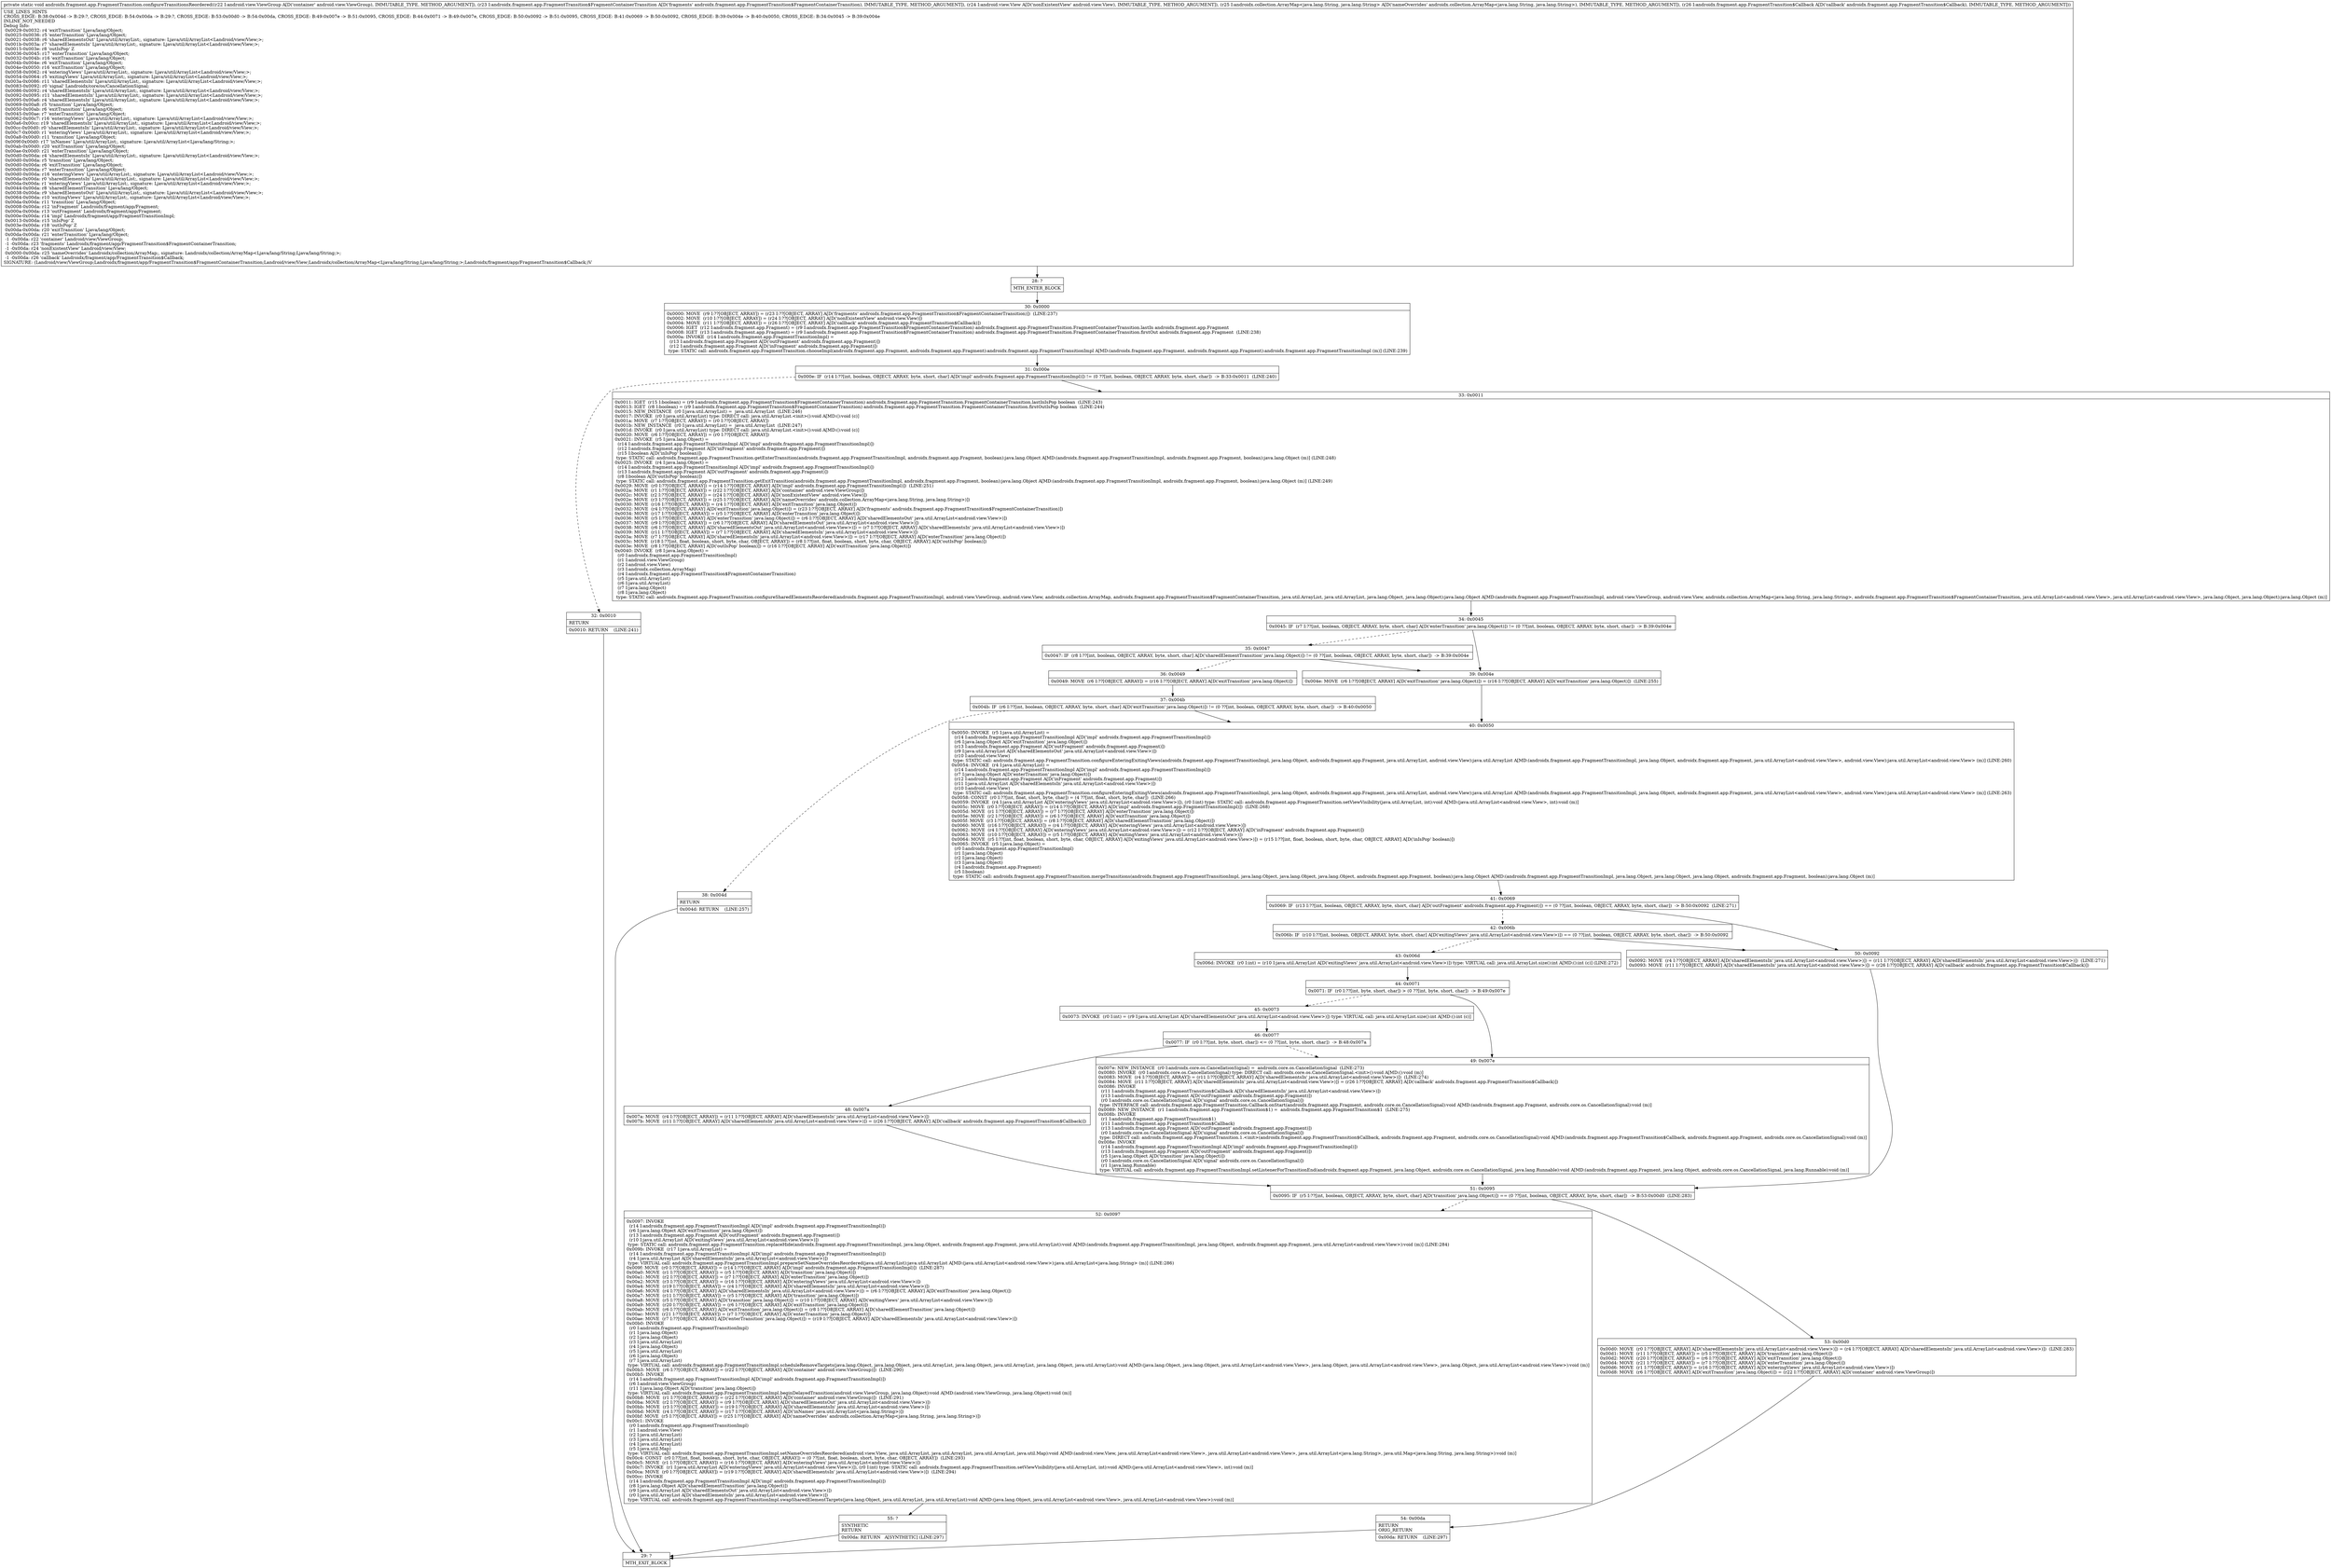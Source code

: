 digraph "CFG forandroidx.fragment.app.FragmentTransition.configureTransitionsReordered(Landroid\/view\/ViewGroup;Landroidx\/fragment\/app\/FragmentTransition$FragmentContainerTransition;Landroid\/view\/View;Landroidx\/collection\/ArrayMap;Landroidx\/fragment\/app\/FragmentTransition$Callback;)V" {
Node_28 [shape=record,label="{28\:\ ?|MTH_ENTER_BLOCK\l}"];
Node_30 [shape=record,label="{30\:\ 0x0000|0x0000: MOVE  (r9 I:??[OBJECT, ARRAY]) = (r23 I:??[OBJECT, ARRAY] A[D('fragments' androidx.fragment.app.FragmentTransition$FragmentContainerTransition)])  (LINE:237)\l0x0002: MOVE  (r10 I:??[OBJECT, ARRAY]) = (r24 I:??[OBJECT, ARRAY] A[D('nonExistentView' android.view.View)]) \l0x0004: MOVE  (r11 I:??[OBJECT, ARRAY]) = (r26 I:??[OBJECT, ARRAY] A[D('callback' androidx.fragment.app.FragmentTransition$Callback)]) \l0x0006: IGET  (r12 I:androidx.fragment.app.Fragment) = (r9 I:androidx.fragment.app.FragmentTransition$FragmentContainerTransition) androidx.fragment.app.FragmentTransition.FragmentContainerTransition.lastIn androidx.fragment.app.Fragment \l0x0008: IGET  (r13 I:androidx.fragment.app.Fragment) = (r9 I:androidx.fragment.app.FragmentTransition$FragmentContainerTransition) androidx.fragment.app.FragmentTransition.FragmentContainerTransition.firstOut androidx.fragment.app.Fragment  (LINE:238)\l0x000a: INVOKE  (r14 I:androidx.fragment.app.FragmentTransitionImpl) = \l  (r13 I:androidx.fragment.app.Fragment A[D('outFragment' androidx.fragment.app.Fragment)])\l  (r12 I:androidx.fragment.app.Fragment A[D('inFragment' androidx.fragment.app.Fragment)])\l type: STATIC call: androidx.fragment.app.FragmentTransition.chooseImpl(androidx.fragment.app.Fragment, androidx.fragment.app.Fragment):androidx.fragment.app.FragmentTransitionImpl A[MD:(androidx.fragment.app.Fragment, androidx.fragment.app.Fragment):androidx.fragment.app.FragmentTransitionImpl (m)] (LINE:239)\l}"];
Node_31 [shape=record,label="{31\:\ 0x000e|0x000e: IF  (r14 I:??[int, boolean, OBJECT, ARRAY, byte, short, char] A[D('impl' androidx.fragment.app.FragmentTransitionImpl)]) != (0 ??[int, boolean, OBJECT, ARRAY, byte, short, char])  \-\> B:33:0x0011  (LINE:240)\l}"];
Node_32 [shape=record,label="{32\:\ 0x0010|RETURN\l|0x0010: RETURN    (LINE:241)\l}"];
Node_29 [shape=record,label="{29\:\ ?|MTH_EXIT_BLOCK\l}"];
Node_33 [shape=record,label="{33\:\ 0x0011|0x0011: IGET  (r15 I:boolean) = (r9 I:androidx.fragment.app.FragmentTransition$FragmentContainerTransition) androidx.fragment.app.FragmentTransition.FragmentContainerTransition.lastInIsPop boolean  (LINE:243)\l0x0013: IGET  (r8 I:boolean) = (r9 I:androidx.fragment.app.FragmentTransition$FragmentContainerTransition) androidx.fragment.app.FragmentTransition.FragmentContainerTransition.firstOutIsPop boolean  (LINE:244)\l0x0015: NEW_INSTANCE  (r0 I:java.util.ArrayList) =  java.util.ArrayList  (LINE:246)\l0x0017: INVOKE  (r0 I:java.util.ArrayList) type: DIRECT call: java.util.ArrayList.\<init\>():void A[MD:():void (c)]\l0x001a: MOVE  (r7 I:??[OBJECT, ARRAY]) = (r0 I:??[OBJECT, ARRAY]) \l0x001b: NEW_INSTANCE  (r0 I:java.util.ArrayList) =  java.util.ArrayList  (LINE:247)\l0x001d: INVOKE  (r0 I:java.util.ArrayList) type: DIRECT call: java.util.ArrayList.\<init\>():void A[MD:():void (c)]\l0x0020: MOVE  (r6 I:??[OBJECT, ARRAY]) = (r0 I:??[OBJECT, ARRAY]) \l0x0021: INVOKE  (r5 I:java.lang.Object) = \l  (r14 I:androidx.fragment.app.FragmentTransitionImpl A[D('impl' androidx.fragment.app.FragmentTransitionImpl)])\l  (r12 I:androidx.fragment.app.Fragment A[D('inFragment' androidx.fragment.app.Fragment)])\l  (r15 I:boolean A[D('inIsPop' boolean)])\l type: STATIC call: androidx.fragment.app.FragmentTransition.getEnterTransition(androidx.fragment.app.FragmentTransitionImpl, androidx.fragment.app.Fragment, boolean):java.lang.Object A[MD:(androidx.fragment.app.FragmentTransitionImpl, androidx.fragment.app.Fragment, boolean):java.lang.Object (m)] (LINE:248)\l0x0025: INVOKE  (r4 I:java.lang.Object) = \l  (r14 I:androidx.fragment.app.FragmentTransitionImpl A[D('impl' androidx.fragment.app.FragmentTransitionImpl)])\l  (r13 I:androidx.fragment.app.Fragment A[D('outFragment' androidx.fragment.app.Fragment)])\l  (r8 I:boolean A[D('outIsPop' boolean)])\l type: STATIC call: androidx.fragment.app.FragmentTransition.getExitTransition(androidx.fragment.app.FragmentTransitionImpl, androidx.fragment.app.Fragment, boolean):java.lang.Object A[MD:(androidx.fragment.app.FragmentTransitionImpl, androidx.fragment.app.Fragment, boolean):java.lang.Object (m)] (LINE:249)\l0x0029: MOVE  (r0 I:??[OBJECT, ARRAY]) = (r14 I:??[OBJECT, ARRAY] A[D('impl' androidx.fragment.app.FragmentTransitionImpl)])  (LINE:251)\l0x002a: MOVE  (r1 I:??[OBJECT, ARRAY]) = (r22 I:??[OBJECT, ARRAY] A[D('container' android.view.ViewGroup)]) \l0x002c: MOVE  (r2 I:??[OBJECT, ARRAY]) = (r24 I:??[OBJECT, ARRAY] A[D('nonExistentView' android.view.View)]) \l0x002e: MOVE  (r3 I:??[OBJECT, ARRAY]) = (r25 I:??[OBJECT, ARRAY] A[D('nameOverrides' androidx.collection.ArrayMap\<java.lang.String, java.lang.String\>)]) \l0x0030: MOVE  (r16 I:??[OBJECT, ARRAY]) = (r4 I:??[OBJECT, ARRAY] A[D('exitTransition' java.lang.Object)]) \l0x0032: MOVE  (r4 I:??[OBJECT, ARRAY] A[D('exitTransition' java.lang.Object)]) = (r23 I:??[OBJECT, ARRAY] A[D('fragments' androidx.fragment.app.FragmentTransition$FragmentContainerTransition)]) \l0x0034: MOVE  (r17 I:??[OBJECT, ARRAY]) = (r5 I:??[OBJECT, ARRAY] A[D('enterTransition' java.lang.Object)]) \l0x0036: MOVE  (r5 I:??[OBJECT, ARRAY] A[D('enterTransition' java.lang.Object)]) = (r6 I:??[OBJECT, ARRAY] A[D('sharedElementsOut' java.util.ArrayList\<android.view.View\>)]) \l0x0037: MOVE  (r9 I:??[OBJECT, ARRAY]) = (r6 I:??[OBJECT, ARRAY] A[D('sharedElementsOut' java.util.ArrayList\<android.view.View\>)]) \l0x0038: MOVE  (r6 I:??[OBJECT, ARRAY] A[D('sharedElementsOut' java.util.ArrayList\<android.view.View\>)]) = (r7 I:??[OBJECT, ARRAY] A[D('sharedElementsIn' java.util.ArrayList\<android.view.View\>)]) \l0x0039: MOVE  (r11 I:??[OBJECT, ARRAY]) = (r7 I:??[OBJECT, ARRAY] A[D('sharedElementsIn' java.util.ArrayList\<android.view.View\>)]) \l0x003a: MOVE  (r7 I:??[OBJECT, ARRAY] A[D('sharedElementsIn' java.util.ArrayList\<android.view.View\>)]) = (r17 I:??[OBJECT, ARRAY] A[D('enterTransition' java.lang.Object)]) \l0x003c: MOVE  (r18 I:??[int, float, boolean, short, byte, char, OBJECT, ARRAY]) = (r8 I:??[int, float, boolean, short, byte, char, OBJECT, ARRAY] A[D('outIsPop' boolean)]) \l0x003e: MOVE  (r8 I:??[OBJECT, ARRAY] A[D('outIsPop' boolean)]) = (r16 I:??[OBJECT, ARRAY] A[D('exitTransition' java.lang.Object)]) \l0x0040: INVOKE  (r8 I:java.lang.Object) = \l  (r0 I:androidx.fragment.app.FragmentTransitionImpl)\l  (r1 I:android.view.ViewGroup)\l  (r2 I:android.view.View)\l  (r3 I:androidx.collection.ArrayMap)\l  (r4 I:androidx.fragment.app.FragmentTransition$FragmentContainerTransition)\l  (r5 I:java.util.ArrayList)\l  (r6 I:java.util.ArrayList)\l  (r7 I:java.lang.Object)\l  (r8 I:java.lang.Object)\l type: STATIC call: androidx.fragment.app.FragmentTransition.configureSharedElementsReordered(androidx.fragment.app.FragmentTransitionImpl, android.view.ViewGroup, android.view.View, androidx.collection.ArrayMap, androidx.fragment.app.FragmentTransition$FragmentContainerTransition, java.util.ArrayList, java.util.ArrayList, java.lang.Object, java.lang.Object):java.lang.Object A[MD:(androidx.fragment.app.FragmentTransitionImpl, android.view.ViewGroup, android.view.View, androidx.collection.ArrayMap\<java.lang.String, java.lang.String\>, androidx.fragment.app.FragmentTransition$FragmentContainerTransition, java.util.ArrayList\<android.view.View\>, java.util.ArrayList\<android.view.View\>, java.lang.Object, java.lang.Object):java.lang.Object (m)]\l}"];
Node_34 [shape=record,label="{34\:\ 0x0045|0x0045: IF  (r7 I:??[int, boolean, OBJECT, ARRAY, byte, short, char] A[D('enterTransition' java.lang.Object)]) != (0 ??[int, boolean, OBJECT, ARRAY, byte, short, char])  \-\> B:39:0x004e \l}"];
Node_35 [shape=record,label="{35\:\ 0x0047|0x0047: IF  (r8 I:??[int, boolean, OBJECT, ARRAY, byte, short, char] A[D('sharedElementTransition' java.lang.Object)]) != (0 ??[int, boolean, OBJECT, ARRAY, byte, short, char])  \-\> B:39:0x004e \l}"];
Node_36 [shape=record,label="{36\:\ 0x0049|0x0049: MOVE  (r6 I:??[OBJECT, ARRAY]) = (r16 I:??[OBJECT, ARRAY] A[D('exitTransition' java.lang.Object)]) \l}"];
Node_37 [shape=record,label="{37\:\ 0x004b|0x004b: IF  (r6 I:??[int, boolean, OBJECT, ARRAY, byte, short, char] A[D('exitTransition' java.lang.Object)]) != (0 ??[int, boolean, OBJECT, ARRAY, byte, short, char])  \-\> B:40:0x0050 \l}"];
Node_38 [shape=record,label="{38\:\ 0x004d|RETURN\l|0x004d: RETURN    (LINE:257)\l}"];
Node_40 [shape=record,label="{40\:\ 0x0050|0x0050: INVOKE  (r5 I:java.util.ArrayList) = \l  (r14 I:androidx.fragment.app.FragmentTransitionImpl A[D('impl' androidx.fragment.app.FragmentTransitionImpl)])\l  (r6 I:java.lang.Object A[D('exitTransition' java.lang.Object)])\l  (r13 I:androidx.fragment.app.Fragment A[D('outFragment' androidx.fragment.app.Fragment)])\l  (r9 I:java.util.ArrayList A[D('sharedElementsOut' java.util.ArrayList\<android.view.View\>)])\l  (r10 I:android.view.View)\l type: STATIC call: androidx.fragment.app.FragmentTransition.configureEnteringExitingViews(androidx.fragment.app.FragmentTransitionImpl, java.lang.Object, androidx.fragment.app.Fragment, java.util.ArrayList, android.view.View):java.util.ArrayList A[MD:(androidx.fragment.app.FragmentTransitionImpl, java.lang.Object, androidx.fragment.app.Fragment, java.util.ArrayList\<android.view.View\>, android.view.View):java.util.ArrayList\<android.view.View\> (m)] (LINE:260)\l0x0054: INVOKE  (r4 I:java.util.ArrayList) = \l  (r14 I:androidx.fragment.app.FragmentTransitionImpl A[D('impl' androidx.fragment.app.FragmentTransitionImpl)])\l  (r7 I:java.lang.Object A[D('enterTransition' java.lang.Object)])\l  (r12 I:androidx.fragment.app.Fragment A[D('inFragment' androidx.fragment.app.Fragment)])\l  (r11 I:java.util.ArrayList A[D('sharedElementsIn' java.util.ArrayList\<android.view.View\>)])\l  (r10 I:android.view.View)\l type: STATIC call: androidx.fragment.app.FragmentTransition.configureEnteringExitingViews(androidx.fragment.app.FragmentTransitionImpl, java.lang.Object, androidx.fragment.app.Fragment, java.util.ArrayList, android.view.View):java.util.ArrayList A[MD:(androidx.fragment.app.FragmentTransitionImpl, java.lang.Object, androidx.fragment.app.Fragment, java.util.ArrayList\<android.view.View\>, android.view.View):java.util.ArrayList\<android.view.View\> (m)] (LINE:263)\l0x0058: CONST  (r0 I:??[int, float, short, byte, char]) = (4 ??[int, float, short, byte, char])  (LINE:266)\l0x0059: INVOKE  (r4 I:java.util.ArrayList A[D('enteringViews' java.util.ArrayList\<android.view.View\>)]), (r0 I:int) type: STATIC call: androidx.fragment.app.FragmentTransition.setViewVisibility(java.util.ArrayList, int):void A[MD:(java.util.ArrayList\<android.view.View\>, int):void (m)]\l0x005c: MOVE  (r0 I:??[OBJECT, ARRAY]) = (r14 I:??[OBJECT, ARRAY] A[D('impl' androidx.fragment.app.FragmentTransitionImpl)])  (LINE:268)\l0x005d: MOVE  (r1 I:??[OBJECT, ARRAY]) = (r7 I:??[OBJECT, ARRAY] A[D('enterTransition' java.lang.Object)]) \l0x005e: MOVE  (r2 I:??[OBJECT, ARRAY]) = (r6 I:??[OBJECT, ARRAY] A[D('exitTransition' java.lang.Object)]) \l0x005f: MOVE  (r3 I:??[OBJECT, ARRAY]) = (r8 I:??[OBJECT, ARRAY] A[D('sharedElementTransition' java.lang.Object)]) \l0x0060: MOVE  (r16 I:??[OBJECT, ARRAY]) = (r4 I:??[OBJECT, ARRAY] A[D('enteringViews' java.util.ArrayList\<android.view.View\>)]) \l0x0062: MOVE  (r4 I:??[OBJECT, ARRAY] A[D('enteringViews' java.util.ArrayList\<android.view.View\>)]) = (r12 I:??[OBJECT, ARRAY] A[D('inFragment' androidx.fragment.app.Fragment)]) \l0x0063: MOVE  (r10 I:??[OBJECT, ARRAY]) = (r5 I:??[OBJECT, ARRAY] A[D('exitingViews' java.util.ArrayList\<android.view.View\>)]) \l0x0064: MOVE  (r5 I:??[int, float, boolean, short, byte, char, OBJECT, ARRAY] A[D('exitingViews' java.util.ArrayList\<android.view.View\>)]) = (r15 I:??[int, float, boolean, short, byte, char, OBJECT, ARRAY] A[D('inIsPop' boolean)]) \l0x0065: INVOKE  (r5 I:java.lang.Object) = \l  (r0 I:androidx.fragment.app.FragmentTransitionImpl)\l  (r1 I:java.lang.Object)\l  (r2 I:java.lang.Object)\l  (r3 I:java.lang.Object)\l  (r4 I:androidx.fragment.app.Fragment)\l  (r5 I:boolean)\l type: STATIC call: androidx.fragment.app.FragmentTransition.mergeTransitions(androidx.fragment.app.FragmentTransitionImpl, java.lang.Object, java.lang.Object, java.lang.Object, androidx.fragment.app.Fragment, boolean):java.lang.Object A[MD:(androidx.fragment.app.FragmentTransitionImpl, java.lang.Object, java.lang.Object, java.lang.Object, androidx.fragment.app.Fragment, boolean):java.lang.Object (m)]\l}"];
Node_41 [shape=record,label="{41\:\ 0x0069|0x0069: IF  (r13 I:??[int, boolean, OBJECT, ARRAY, byte, short, char] A[D('outFragment' androidx.fragment.app.Fragment)]) == (0 ??[int, boolean, OBJECT, ARRAY, byte, short, char])  \-\> B:50:0x0092  (LINE:271)\l}"];
Node_42 [shape=record,label="{42\:\ 0x006b|0x006b: IF  (r10 I:??[int, boolean, OBJECT, ARRAY, byte, short, char] A[D('exitingViews' java.util.ArrayList\<android.view.View\>)]) == (0 ??[int, boolean, OBJECT, ARRAY, byte, short, char])  \-\> B:50:0x0092 \l}"];
Node_43 [shape=record,label="{43\:\ 0x006d|0x006d: INVOKE  (r0 I:int) = (r10 I:java.util.ArrayList A[D('exitingViews' java.util.ArrayList\<android.view.View\>)]) type: VIRTUAL call: java.util.ArrayList.size():int A[MD:():int (c)] (LINE:272)\l}"];
Node_44 [shape=record,label="{44\:\ 0x0071|0x0071: IF  (r0 I:??[int, byte, short, char]) \> (0 ??[int, byte, short, char])  \-\> B:49:0x007e \l}"];
Node_45 [shape=record,label="{45\:\ 0x0073|0x0073: INVOKE  (r0 I:int) = (r9 I:java.util.ArrayList A[D('sharedElementsOut' java.util.ArrayList\<android.view.View\>)]) type: VIRTUAL call: java.util.ArrayList.size():int A[MD:():int (c)]\l}"];
Node_46 [shape=record,label="{46\:\ 0x0077|0x0077: IF  (r0 I:??[int, byte, short, char]) \<= (0 ??[int, byte, short, char])  \-\> B:48:0x007a \l}"];
Node_48 [shape=record,label="{48\:\ 0x007a|0x007a: MOVE  (r4 I:??[OBJECT, ARRAY]) = (r11 I:??[OBJECT, ARRAY] A[D('sharedElementsIn' java.util.ArrayList\<android.view.View\>)]) \l0x007b: MOVE  (r11 I:??[OBJECT, ARRAY] A[D('sharedElementsIn' java.util.ArrayList\<android.view.View\>)]) = (r26 I:??[OBJECT, ARRAY] A[D('callback' androidx.fragment.app.FragmentTransition$Callback)]) \l}"];
Node_51 [shape=record,label="{51\:\ 0x0095|0x0095: IF  (r5 I:??[int, boolean, OBJECT, ARRAY, byte, short, char] A[D('transition' java.lang.Object)]) == (0 ??[int, boolean, OBJECT, ARRAY, byte, short, char])  \-\> B:53:0x00d0  (LINE:283)\l}"];
Node_52 [shape=record,label="{52\:\ 0x0097|0x0097: INVOKE  \l  (r14 I:androidx.fragment.app.FragmentTransitionImpl A[D('impl' androidx.fragment.app.FragmentTransitionImpl)])\l  (r6 I:java.lang.Object A[D('exitTransition' java.lang.Object)])\l  (r13 I:androidx.fragment.app.Fragment A[D('outFragment' androidx.fragment.app.Fragment)])\l  (r10 I:java.util.ArrayList A[D('exitingViews' java.util.ArrayList\<android.view.View\>)])\l type: STATIC call: androidx.fragment.app.FragmentTransition.replaceHide(androidx.fragment.app.FragmentTransitionImpl, java.lang.Object, androidx.fragment.app.Fragment, java.util.ArrayList):void A[MD:(androidx.fragment.app.FragmentTransitionImpl, java.lang.Object, androidx.fragment.app.Fragment, java.util.ArrayList\<android.view.View\>):void (m)] (LINE:284)\l0x009b: INVOKE  (r17 I:java.util.ArrayList) = \l  (r14 I:androidx.fragment.app.FragmentTransitionImpl A[D('impl' androidx.fragment.app.FragmentTransitionImpl)])\l  (r4 I:java.util.ArrayList A[D('sharedElementsIn' java.util.ArrayList\<android.view.View\>)])\l type: VIRTUAL call: androidx.fragment.app.FragmentTransitionImpl.prepareSetNameOverridesReordered(java.util.ArrayList):java.util.ArrayList A[MD:(java.util.ArrayList\<android.view.View\>):java.util.ArrayList\<java.lang.String\> (m)] (LINE:286)\l0x009f: MOVE  (r0 I:??[OBJECT, ARRAY]) = (r14 I:??[OBJECT, ARRAY] A[D('impl' androidx.fragment.app.FragmentTransitionImpl)])  (LINE:287)\l0x00a0: MOVE  (r1 I:??[OBJECT, ARRAY]) = (r5 I:??[OBJECT, ARRAY] A[D('transition' java.lang.Object)]) \l0x00a1: MOVE  (r2 I:??[OBJECT, ARRAY]) = (r7 I:??[OBJECT, ARRAY] A[D('enterTransition' java.lang.Object)]) \l0x00a2: MOVE  (r3 I:??[OBJECT, ARRAY]) = (r16 I:??[OBJECT, ARRAY] A[D('enteringViews' java.util.ArrayList\<android.view.View\>)]) \l0x00a4: MOVE  (r19 I:??[OBJECT, ARRAY]) = (r4 I:??[OBJECT, ARRAY] A[D('sharedElementsIn' java.util.ArrayList\<android.view.View\>)]) \l0x00a6: MOVE  (r4 I:??[OBJECT, ARRAY] A[D('sharedElementsIn' java.util.ArrayList\<android.view.View\>)]) = (r6 I:??[OBJECT, ARRAY] A[D('exitTransition' java.lang.Object)]) \l0x00a7: MOVE  (r11 I:??[OBJECT, ARRAY]) = (r5 I:??[OBJECT, ARRAY] A[D('transition' java.lang.Object)]) \l0x00a8: MOVE  (r5 I:??[OBJECT, ARRAY] A[D('transition' java.lang.Object)]) = (r10 I:??[OBJECT, ARRAY] A[D('exitingViews' java.util.ArrayList\<android.view.View\>)]) \l0x00a9: MOVE  (r20 I:??[OBJECT, ARRAY]) = (r6 I:??[OBJECT, ARRAY] A[D('exitTransition' java.lang.Object)]) \l0x00ab: MOVE  (r6 I:??[OBJECT, ARRAY] A[D('exitTransition' java.lang.Object)]) = (r8 I:??[OBJECT, ARRAY] A[D('sharedElementTransition' java.lang.Object)]) \l0x00ac: MOVE  (r21 I:??[OBJECT, ARRAY]) = (r7 I:??[OBJECT, ARRAY] A[D('enterTransition' java.lang.Object)]) \l0x00ae: MOVE  (r7 I:??[OBJECT, ARRAY] A[D('enterTransition' java.lang.Object)]) = (r19 I:??[OBJECT, ARRAY] A[D('sharedElementsIn' java.util.ArrayList\<android.view.View\>)]) \l0x00b0: INVOKE  \l  (r0 I:androidx.fragment.app.FragmentTransitionImpl)\l  (r1 I:java.lang.Object)\l  (r2 I:java.lang.Object)\l  (r3 I:java.util.ArrayList)\l  (r4 I:java.lang.Object)\l  (r5 I:java.util.ArrayList)\l  (r6 I:java.lang.Object)\l  (r7 I:java.util.ArrayList)\l type: VIRTUAL call: androidx.fragment.app.FragmentTransitionImpl.scheduleRemoveTargets(java.lang.Object, java.lang.Object, java.util.ArrayList, java.lang.Object, java.util.ArrayList, java.lang.Object, java.util.ArrayList):void A[MD:(java.lang.Object, java.lang.Object, java.util.ArrayList\<android.view.View\>, java.lang.Object, java.util.ArrayList\<android.view.View\>, java.lang.Object, java.util.ArrayList\<android.view.View\>):void (m)]\l0x00b3: MOVE  (r6 I:??[OBJECT, ARRAY]) = (r22 I:??[OBJECT, ARRAY] A[D('container' android.view.ViewGroup)])  (LINE:290)\l0x00b5: INVOKE  \l  (r14 I:androidx.fragment.app.FragmentTransitionImpl A[D('impl' androidx.fragment.app.FragmentTransitionImpl)])\l  (r6 I:android.view.ViewGroup)\l  (r11 I:java.lang.Object A[D('transition' java.lang.Object)])\l type: VIRTUAL call: androidx.fragment.app.FragmentTransitionImpl.beginDelayedTransition(android.view.ViewGroup, java.lang.Object):void A[MD:(android.view.ViewGroup, java.lang.Object):void (m)]\l0x00b8: MOVE  (r1 I:??[OBJECT, ARRAY]) = (r22 I:??[OBJECT, ARRAY] A[D('container' android.view.ViewGroup)])  (LINE:291)\l0x00ba: MOVE  (r2 I:??[OBJECT, ARRAY]) = (r9 I:??[OBJECT, ARRAY] A[D('sharedElementsOut' java.util.ArrayList\<android.view.View\>)]) \l0x00bb: MOVE  (r3 I:??[OBJECT, ARRAY]) = (r19 I:??[OBJECT, ARRAY] A[D('sharedElementsIn' java.util.ArrayList\<android.view.View\>)]) \l0x00bd: MOVE  (r4 I:??[OBJECT, ARRAY]) = (r17 I:??[OBJECT, ARRAY] A[D('inNames' java.util.ArrayList\<java.lang.String\>)]) \l0x00bf: MOVE  (r5 I:??[OBJECT, ARRAY]) = (r25 I:??[OBJECT, ARRAY] A[D('nameOverrides' androidx.collection.ArrayMap\<java.lang.String, java.lang.String\>)]) \l0x00c1: INVOKE  \l  (r0 I:androidx.fragment.app.FragmentTransitionImpl)\l  (r1 I:android.view.View)\l  (r2 I:java.util.ArrayList)\l  (r3 I:java.util.ArrayList)\l  (r4 I:java.util.ArrayList)\l  (r5 I:java.util.Map)\l type: VIRTUAL call: androidx.fragment.app.FragmentTransitionImpl.setNameOverridesReordered(android.view.View, java.util.ArrayList, java.util.ArrayList, java.util.ArrayList, java.util.Map):void A[MD:(android.view.View, java.util.ArrayList\<android.view.View\>, java.util.ArrayList\<android.view.View\>, java.util.ArrayList\<java.lang.String\>, java.util.Map\<java.lang.String, java.lang.String\>):void (m)]\l0x00c4: CONST  (r0 I:??[int, float, boolean, short, byte, char, OBJECT, ARRAY]) = (0 ??[int, float, boolean, short, byte, char, OBJECT, ARRAY])  (LINE:293)\l0x00c5: MOVE  (r1 I:??[OBJECT, ARRAY]) = (r16 I:??[OBJECT, ARRAY] A[D('enteringViews' java.util.ArrayList\<android.view.View\>)]) \l0x00c7: INVOKE  (r1 I:java.util.ArrayList A[D('enteringViews' java.util.ArrayList\<android.view.View\>)]), (r0 I:int) type: STATIC call: androidx.fragment.app.FragmentTransition.setViewVisibility(java.util.ArrayList, int):void A[MD:(java.util.ArrayList\<android.view.View\>, int):void (m)]\l0x00ca: MOVE  (r0 I:??[OBJECT, ARRAY]) = (r19 I:??[OBJECT, ARRAY] A[D('sharedElementsIn' java.util.ArrayList\<android.view.View\>)])  (LINE:294)\l0x00cc: INVOKE  \l  (r14 I:androidx.fragment.app.FragmentTransitionImpl A[D('impl' androidx.fragment.app.FragmentTransitionImpl)])\l  (r8 I:java.lang.Object A[D('sharedElementTransition' java.lang.Object)])\l  (r9 I:java.util.ArrayList A[D('sharedElementsOut' java.util.ArrayList\<android.view.View\>)])\l  (r0 I:java.util.ArrayList A[D('sharedElementsIn' java.util.ArrayList\<android.view.View\>)])\l type: VIRTUAL call: androidx.fragment.app.FragmentTransitionImpl.swapSharedElementTargets(java.lang.Object, java.util.ArrayList, java.util.ArrayList):void A[MD:(java.lang.Object, java.util.ArrayList\<android.view.View\>, java.util.ArrayList\<android.view.View\>):void (m)]\l}"];
Node_55 [shape=record,label="{55\:\ ?|SYNTHETIC\lRETURN\l|0x00da: RETURN   A[SYNTHETIC] (LINE:297)\l}"];
Node_53 [shape=record,label="{53\:\ 0x00d0|0x00d0: MOVE  (r0 I:??[OBJECT, ARRAY] A[D('sharedElementsIn' java.util.ArrayList\<android.view.View\>)]) = (r4 I:??[OBJECT, ARRAY] A[D('sharedElementsIn' java.util.ArrayList\<android.view.View\>)])  (LINE:283)\l0x00d1: MOVE  (r11 I:??[OBJECT, ARRAY]) = (r5 I:??[OBJECT, ARRAY] A[D('transition' java.lang.Object)]) \l0x00d2: MOVE  (r20 I:??[OBJECT, ARRAY]) = (r6 I:??[OBJECT, ARRAY] A[D('exitTransition' java.lang.Object)]) \l0x00d4: MOVE  (r21 I:??[OBJECT, ARRAY]) = (r7 I:??[OBJECT, ARRAY] A[D('enterTransition' java.lang.Object)]) \l0x00d6: MOVE  (r1 I:??[OBJECT, ARRAY]) = (r16 I:??[OBJECT, ARRAY] A[D('enteringViews' java.util.ArrayList\<android.view.View\>)]) \l0x00d8: MOVE  (r6 I:??[OBJECT, ARRAY] A[D('exitTransition' java.lang.Object)]) = (r22 I:??[OBJECT, ARRAY] A[D('container' android.view.ViewGroup)]) \l}"];
Node_54 [shape=record,label="{54\:\ 0x00da|RETURN\lORIG_RETURN\l|0x00da: RETURN    (LINE:297)\l}"];
Node_49 [shape=record,label="{49\:\ 0x007e|0x007e: NEW_INSTANCE  (r0 I:androidx.core.os.CancellationSignal) =  androidx.core.os.CancellationSignal  (LINE:273)\l0x0080: INVOKE  (r0 I:androidx.core.os.CancellationSignal) type: DIRECT call: androidx.core.os.CancellationSignal.\<init\>():void A[MD:():void (m)]\l0x0083: MOVE  (r4 I:??[OBJECT, ARRAY]) = (r11 I:??[OBJECT, ARRAY] A[D('sharedElementsIn' java.util.ArrayList\<android.view.View\>)])  (LINE:274)\l0x0084: MOVE  (r11 I:??[OBJECT, ARRAY] A[D('sharedElementsIn' java.util.ArrayList\<android.view.View\>)]) = (r26 I:??[OBJECT, ARRAY] A[D('callback' androidx.fragment.app.FragmentTransition$Callback)]) \l0x0086: INVOKE  \l  (r11 I:androidx.fragment.app.FragmentTransition$Callback A[D('sharedElementsIn' java.util.ArrayList\<android.view.View\>)])\l  (r13 I:androidx.fragment.app.Fragment A[D('outFragment' androidx.fragment.app.Fragment)])\l  (r0 I:androidx.core.os.CancellationSignal A[D('signal' androidx.core.os.CancellationSignal)])\l type: INTERFACE call: androidx.fragment.app.FragmentTransition.Callback.onStart(androidx.fragment.app.Fragment, androidx.core.os.CancellationSignal):void A[MD:(androidx.fragment.app.Fragment, androidx.core.os.CancellationSignal):void (m)]\l0x0089: NEW_INSTANCE  (r1 I:androidx.fragment.app.FragmentTransition$1) =  androidx.fragment.app.FragmentTransition$1  (LINE:275)\l0x008b: INVOKE  \l  (r1 I:androidx.fragment.app.FragmentTransition$1)\l  (r11 I:androidx.fragment.app.FragmentTransition$Callback)\l  (r13 I:androidx.fragment.app.Fragment A[D('outFragment' androidx.fragment.app.Fragment)])\l  (r0 I:androidx.core.os.CancellationSignal A[D('signal' androidx.core.os.CancellationSignal)])\l type: DIRECT call: androidx.fragment.app.FragmentTransition.1.\<init\>(androidx.fragment.app.FragmentTransition$Callback, androidx.fragment.app.Fragment, androidx.core.os.CancellationSignal):void A[MD:(androidx.fragment.app.FragmentTransition$Callback, androidx.fragment.app.Fragment, androidx.core.os.CancellationSignal):void (m)]\l0x008e: INVOKE  \l  (r14 I:androidx.fragment.app.FragmentTransitionImpl A[D('impl' androidx.fragment.app.FragmentTransitionImpl)])\l  (r13 I:androidx.fragment.app.Fragment A[D('outFragment' androidx.fragment.app.Fragment)])\l  (r5 I:java.lang.Object A[D('transition' java.lang.Object)])\l  (r0 I:androidx.core.os.CancellationSignal A[D('signal' androidx.core.os.CancellationSignal)])\l  (r1 I:java.lang.Runnable)\l type: VIRTUAL call: androidx.fragment.app.FragmentTransitionImpl.setListenerForTransitionEnd(androidx.fragment.app.Fragment, java.lang.Object, androidx.core.os.CancellationSignal, java.lang.Runnable):void A[MD:(androidx.fragment.app.Fragment, java.lang.Object, androidx.core.os.CancellationSignal, java.lang.Runnable):void (m)]\l}"];
Node_50 [shape=record,label="{50\:\ 0x0092|0x0092: MOVE  (r4 I:??[OBJECT, ARRAY] A[D('sharedElementsIn' java.util.ArrayList\<android.view.View\>)]) = (r11 I:??[OBJECT, ARRAY] A[D('sharedElementsIn' java.util.ArrayList\<android.view.View\>)])  (LINE:271)\l0x0093: MOVE  (r11 I:??[OBJECT, ARRAY] A[D('sharedElementsIn' java.util.ArrayList\<android.view.View\>)]) = (r26 I:??[OBJECT, ARRAY] A[D('callback' androidx.fragment.app.FragmentTransition$Callback)]) \l}"];
Node_39 [shape=record,label="{39\:\ 0x004e|0x004e: MOVE  (r6 I:??[OBJECT, ARRAY] A[D('exitTransition' java.lang.Object)]) = (r16 I:??[OBJECT, ARRAY] A[D('exitTransition' java.lang.Object)])  (LINE:255)\l}"];
MethodNode[shape=record,label="{private static void androidx.fragment.app.FragmentTransition.configureTransitionsReordered((r22 I:android.view.ViewGroup A[D('container' android.view.ViewGroup), IMMUTABLE_TYPE, METHOD_ARGUMENT]), (r23 I:androidx.fragment.app.FragmentTransition$FragmentContainerTransition A[D('fragments' androidx.fragment.app.FragmentTransition$FragmentContainerTransition), IMMUTABLE_TYPE, METHOD_ARGUMENT]), (r24 I:android.view.View A[D('nonExistentView' android.view.View), IMMUTABLE_TYPE, METHOD_ARGUMENT]), (r25 I:androidx.collection.ArrayMap\<java.lang.String, java.lang.String\> A[D('nameOverrides' androidx.collection.ArrayMap\<java.lang.String, java.lang.String\>), IMMUTABLE_TYPE, METHOD_ARGUMENT]), (r26 I:androidx.fragment.app.FragmentTransition$Callback A[D('callback' androidx.fragment.app.FragmentTransition$Callback), IMMUTABLE_TYPE, METHOD_ARGUMENT]))  | USE_LINES_HINTS\lCROSS_EDGE: B:38:0x004d \-\> B:29:?, CROSS_EDGE: B:54:0x00da \-\> B:29:?, CROSS_EDGE: B:53:0x00d0 \-\> B:54:0x00da, CROSS_EDGE: B:49:0x007e \-\> B:51:0x0095, CROSS_EDGE: B:44:0x0071 \-\> B:49:0x007e, CROSS_EDGE: B:50:0x0092 \-\> B:51:0x0095, CROSS_EDGE: B:41:0x0069 \-\> B:50:0x0092, CROSS_EDGE: B:39:0x004e \-\> B:40:0x0050, CROSS_EDGE: B:34:0x0045 \-\> B:39:0x004e\lINLINE_NOT_NEEDED\lDebug Info:\l  0x0029\-0x0032: r4 'exitTransition' Ljava\/lang\/Object;\l  0x0025\-0x0036: r5 'enterTransition' Ljava\/lang\/Object;\l  0x0021\-0x0038: r6 'sharedElementsOut' Ljava\/util\/ArrayList;, signature: Ljava\/util\/ArrayList\<Landroid\/view\/View;\>;\l  0x001b\-0x003a: r7 'sharedElementsIn' Ljava\/util\/ArrayList;, signature: Ljava\/util\/ArrayList\<Landroid\/view\/View;\>;\l  0x0015\-0x003e: r8 'outIsPop' Z\l  0x0036\-0x0045: r17 'enterTransition' Ljava\/lang\/Object;\l  0x0032\-0x004b: r16 'exitTransition' Ljava\/lang\/Object;\l  0x004b\-0x004e: r6 'exitTransition' Ljava\/lang\/Object;\l  0x004e\-0x0050: r16 'exitTransition' Ljava\/lang\/Object;\l  0x0058\-0x0062: r4 'enteringViews' Ljava\/util\/ArrayList;, signature: Ljava\/util\/ArrayList\<Landroid\/view\/View;\>;\l  0x0054\-0x0064: r5 'exitingViews' Ljava\/util\/ArrayList;, signature: Ljava\/util\/ArrayList\<Landroid\/view\/View;\>;\l  0x003a\-0x0086: r11 'sharedElementsIn' Ljava\/util\/ArrayList;, signature: Ljava\/util\/ArrayList\<Landroid\/view\/View;\>;\l  0x0083\-0x0092: r0 'signal' Landroidx\/core\/os\/CancellationSignal;\l  0x0086\-0x0092: r4 'sharedElementsIn' Ljava\/util\/ArrayList;, signature: Ljava\/util\/ArrayList\<Landroid\/view\/View;\>;\l  0x0092\-0x0095: r11 'sharedElementsIn' Ljava\/util\/ArrayList;, signature: Ljava\/util\/ArrayList\<Landroid\/view\/View;\>;\l  0x0095\-0x00a6: r4 'sharedElementsIn' Ljava\/util\/ArrayList;, signature: Ljava\/util\/ArrayList\<Landroid\/view\/View;\>;\l  0x0069\-0x00a8: r5 'transition' Ljava\/lang\/Object;\l  0x0050\-0x00ab: r6 'exitTransition' Ljava\/lang\/Object;\l  0x0045\-0x00ae: r7 'enterTransition' Ljava\/lang\/Object;\l  0x0062\-0x00c7: r16 'enteringViews' Ljava\/util\/ArrayList;, signature: Ljava\/util\/ArrayList\<Landroid\/view\/View;\>;\l  0x00a6\-0x00cc: r19 'sharedElementsIn' Ljava\/util\/ArrayList;, signature: Ljava\/util\/ArrayList\<Landroid\/view\/View;\>;\l  0x00cc\-0x00d0: r0 'sharedElementsIn' Ljava\/util\/ArrayList;, signature: Ljava\/util\/ArrayList\<Landroid\/view\/View;\>;\l  0x00c7\-0x00d0: r1 'enteringViews' Ljava\/util\/ArrayList;, signature: Ljava\/util\/ArrayList\<Landroid\/view\/View;\>;\l  0x00a8\-0x00d0: r11 'transition' Ljava\/lang\/Object;\l  0x009f\-0x00d0: r17 'inNames' Ljava\/util\/ArrayList;, signature: Ljava\/util\/ArrayList\<Ljava\/lang\/String;\>;\l  0x00ab\-0x00d0: r20 'exitTransition' Ljava\/lang\/Object;\l  0x00ae\-0x00d0: r21 'enterTransition' Ljava\/lang\/Object;\l  0x00d0\-0x00da: r4 'sharedElementsIn' Ljava\/util\/ArrayList;, signature: Ljava\/util\/ArrayList\<Landroid\/view\/View;\>;\l  0x00d0\-0x00da: r5 'transition' Ljava\/lang\/Object;\l  0x00d0\-0x00da: r6 'exitTransition' Ljava\/lang\/Object;\l  0x00d0\-0x00da: r7 'enterTransition' Ljava\/lang\/Object;\l  0x00d0\-0x00da: r16 'enteringViews' Ljava\/util\/ArrayList;, signature: Ljava\/util\/ArrayList\<Landroid\/view\/View;\>;\l  0x00da\-0x00da: r0 'sharedElementsIn' Ljava\/util\/ArrayList;, signature: Ljava\/util\/ArrayList\<Landroid\/view\/View;\>;\l  0x00da\-0x00da: r1 'enteringViews' Ljava\/util\/ArrayList;, signature: Ljava\/util\/ArrayList\<Landroid\/view\/View;\>;\l  0x0044\-0x00da: r8 'sharedElementTransition' Ljava\/lang\/Object;\l  0x0038\-0x00da: r9 'sharedElementsOut' Ljava\/util\/ArrayList;, signature: Ljava\/util\/ArrayList\<Landroid\/view\/View;\>;\l  0x0064\-0x00da: r10 'exitingViews' Ljava\/util\/ArrayList;, signature: Ljava\/util\/ArrayList\<Landroid\/view\/View;\>;\l  0x00da\-0x00da: r11 'transition' Ljava\/lang\/Object;\l  0x0008\-0x00da: r12 'inFragment' Landroidx\/fragment\/app\/Fragment;\l  0x000a\-0x00da: r13 'outFragment' Landroidx\/fragment\/app\/Fragment;\l  0x000e\-0x00da: r14 'impl' Landroidx\/fragment\/app\/FragmentTransitionImpl;\l  0x0013\-0x00da: r15 'inIsPop' Z\l  0x003e\-0x00da: r18 'outIsPop' Z\l  0x00da\-0x00da: r20 'exitTransition' Ljava\/lang\/Object;\l  0x00da\-0x00da: r21 'enterTransition' Ljava\/lang\/Object;\l  \-1 \-0x00da: r22 'container' Landroid\/view\/ViewGroup;\l  \-1 \-0x00da: r23 'fragments' Landroidx\/fragment\/app\/FragmentTransition$FragmentContainerTransition;\l  \-1 \-0x00da: r24 'nonExistentView' Landroid\/view\/View;\l  0x0000\-0x00da: r25 'nameOverrides' Landroidx\/collection\/ArrayMap;, signature: Landroidx\/collection\/ArrayMap\<Ljava\/lang\/String;Ljava\/lang\/String;\>;\l  \-1 \-0x00da: r26 'callback' Landroidx\/fragment\/app\/FragmentTransition$Callback;\lSIGNATURE: (Landroid\/view\/ViewGroup;Landroidx\/fragment\/app\/FragmentTransition$FragmentContainerTransition;Landroid\/view\/View;Landroidx\/collection\/ArrayMap\<Ljava\/lang\/String;Ljava\/lang\/String;\>;Landroidx\/fragment\/app\/FragmentTransition$Callback;)V\l}"];
MethodNode -> Node_28;Node_28 -> Node_30;
Node_30 -> Node_31;
Node_31 -> Node_32[style=dashed];
Node_31 -> Node_33;
Node_32 -> Node_29;
Node_33 -> Node_34;
Node_34 -> Node_35[style=dashed];
Node_34 -> Node_39;
Node_35 -> Node_36[style=dashed];
Node_35 -> Node_39;
Node_36 -> Node_37;
Node_37 -> Node_38[style=dashed];
Node_37 -> Node_40;
Node_38 -> Node_29;
Node_40 -> Node_41;
Node_41 -> Node_42[style=dashed];
Node_41 -> Node_50;
Node_42 -> Node_43[style=dashed];
Node_42 -> Node_50;
Node_43 -> Node_44;
Node_44 -> Node_45[style=dashed];
Node_44 -> Node_49;
Node_45 -> Node_46;
Node_46 -> Node_48;
Node_46 -> Node_49[style=dashed];
Node_48 -> Node_51;
Node_51 -> Node_52[style=dashed];
Node_51 -> Node_53;
Node_52 -> Node_55;
Node_55 -> Node_29;
Node_53 -> Node_54;
Node_54 -> Node_29;
Node_49 -> Node_51;
Node_50 -> Node_51;
Node_39 -> Node_40;
}

